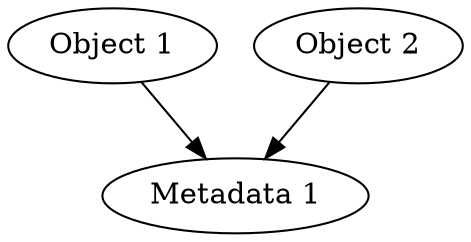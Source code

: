 digraph metadata {


	object1 [label="Object 1"];
	object2 [label="Object 2"];

	metadata1 [label="Metadata 1"];

	object1 -> metadata1;
	object2 -> metadata1;

}